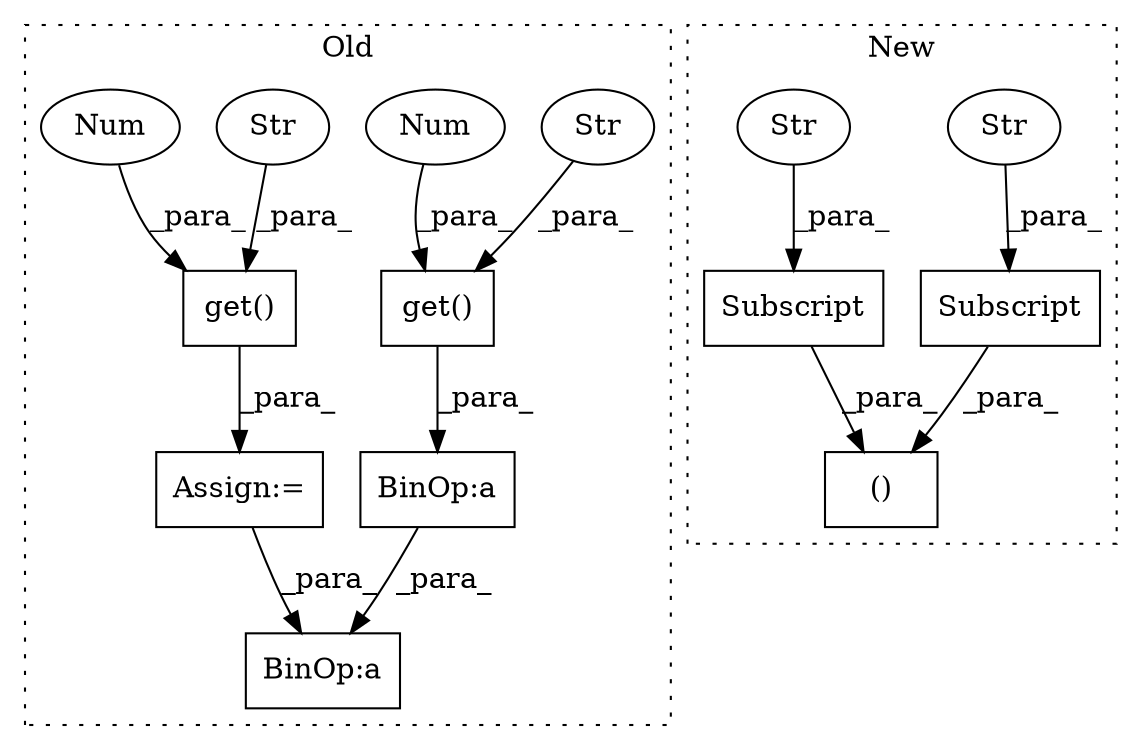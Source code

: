 digraph G {
subgraph cluster0 {
1 [label="get()" a="75" s="1527,1579" l="22,1" shape="box"];
3 [label="BinOp:a" a="82" s="1741" l="3" shape="box"];
4 [label="BinOp:a" a="82" s="1683" l="3" shape="box"];
5 [label="Str" a="66" s="1549" l="11" shape="ellipse"];
10 [label="Num" a="76" s="1562" l="17" shape="ellipse"];
11 [label="get()" a="75" s="1600,1652" l="22,1" shape="box"];
12 [label="Str" a="66" s="1622" l="10" shape="ellipse"];
13 [label="Num" a="76" s="1634" l="18" shape="ellipse"];
14 [label="Assign:=" a="68" s="1597" l="3" shape="box"];
label = "Old";
style="dotted";
}
subgraph cluster1 {
2 [label="()" a="54" s="1697" l="31" shape="box"];
6 [label="Subscript" a="63" s="1699,0" l="29,0" shape="box"];
7 [label="Str" a="66" s="1717" l="10" shape="ellipse"];
8 [label="Subscript" a="63" s="1667,0" l="30,0" shape="box"];
9 [label="Str" a="66" s="1685" l="11" shape="ellipse"];
label = "New";
style="dotted";
}
1 -> 4 [label="_para_"];
4 -> 3 [label="_para_"];
5 -> 1 [label="_para_"];
6 -> 2 [label="_para_"];
7 -> 6 [label="_para_"];
8 -> 2 [label="_para_"];
9 -> 8 [label="_para_"];
10 -> 1 [label="_para_"];
11 -> 14 [label="_para_"];
12 -> 11 [label="_para_"];
13 -> 11 [label="_para_"];
14 -> 3 [label="_para_"];
}